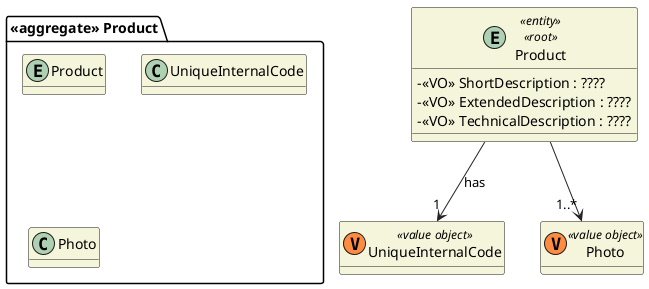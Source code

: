 @startuml

skinparam classAttributeIconSize 0
hide empty attributes
skinparam classBackgroundColor beige
skinparam ArrowColor #222222

package "<<aggregate>> Product" {
    entity Product
    class UniqueInternalCode
    class Photo
}





entity Product <<entity>> <<root>> {
    -<<VO>> ShortDescription : ????
    -<<VO>> ExtendedDescription : ????
    -<<VO>> TechnicalDescription : ????

}




class UniqueInternalCode << (V,#FF8B40) value object >>
class Photo << (V,#FF8B40) value object >>

Product --> "1" UniqueInternalCode : has
Product --> "1..*" Photo



@enduml